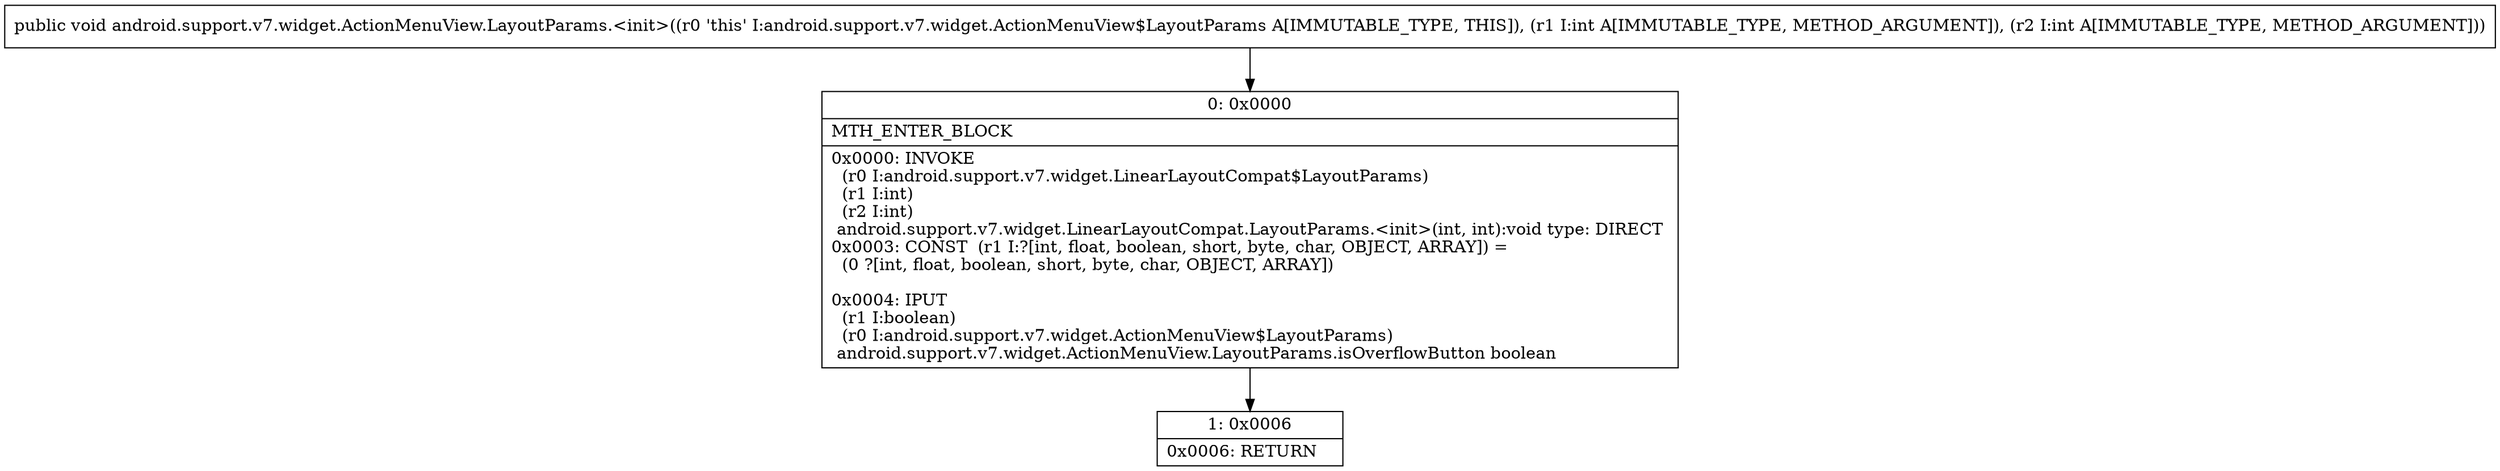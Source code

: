 digraph "CFG forandroid.support.v7.widget.ActionMenuView.LayoutParams.\<init\>(II)V" {
Node_0 [shape=record,label="{0\:\ 0x0000|MTH_ENTER_BLOCK\l|0x0000: INVOKE  \l  (r0 I:android.support.v7.widget.LinearLayoutCompat$LayoutParams)\l  (r1 I:int)\l  (r2 I:int)\l android.support.v7.widget.LinearLayoutCompat.LayoutParams.\<init\>(int, int):void type: DIRECT \l0x0003: CONST  (r1 I:?[int, float, boolean, short, byte, char, OBJECT, ARRAY]) = \l  (0 ?[int, float, boolean, short, byte, char, OBJECT, ARRAY])\l \l0x0004: IPUT  \l  (r1 I:boolean)\l  (r0 I:android.support.v7.widget.ActionMenuView$LayoutParams)\l android.support.v7.widget.ActionMenuView.LayoutParams.isOverflowButton boolean \l}"];
Node_1 [shape=record,label="{1\:\ 0x0006|0x0006: RETURN   \l}"];
MethodNode[shape=record,label="{public void android.support.v7.widget.ActionMenuView.LayoutParams.\<init\>((r0 'this' I:android.support.v7.widget.ActionMenuView$LayoutParams A[IMMUTABLE_TYPE, THIS]), (r1 I:int A[IMMUTABLE_TYPE, METHOD_ARGUMENT]), (r2 I:int A[IMMUTABLE_TYPE, METHOD_ARGUMENT])) }"];
MethodNode -> Node_0;
Node_0 -> Node_1;
}

